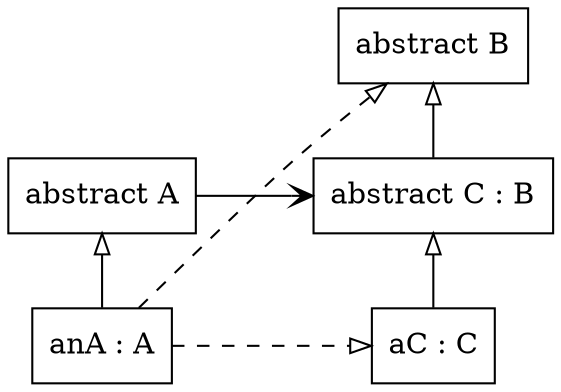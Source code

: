 digraph mockup
{
  rankdir=BT;
  node [shape=box];
  c1_A [label="abstract A" URL="#c1_A" tooltip="abstract A&#10;  b ?&#10;  c -> C"];
  c1_A -> c6_C [arrowhead=vee constraint=false];
  c4_B [label="abstract B" URL="#c4_B" tooltip="abstract B&#10;  d ?"];
  c6_C [label="abstract C : B" URL="#c6_C" tooltip="abstract C : B"];
  c6_C -> c4_B [arrowhead=onormal];
  c7_anA [label="anA : A" URL="#c7_anA" tooltip="anA : A&#10;  [ b ]&#10;  [ c = aC ]"];
  c7_anA -> c1_A [arrowhead=onormal]
  c7_anA -> c4_B [arrowhead=onormal style=dashed constraint=false]
  c7_anA -> c8_aC [arrowhead=onormal style=dashed constraint=false]
  c8_aC [label="aC : C" URL="#c8_aC" tooltip="aC : C&#10;  [ no d ]"];
  c8_aC -> c6_C [arrowhead=onormal]
}